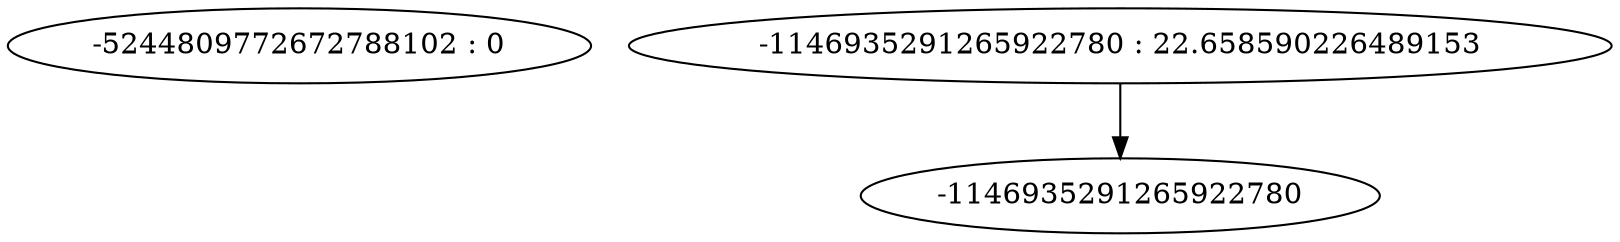 digraph "plots/tree_14.dot" {
	0 [label="-5244809772672788102 : 0"]
	1 [label="-1146935291265922780 : 22.658590226489153"]
	1 -> -1146935291265922780
}
